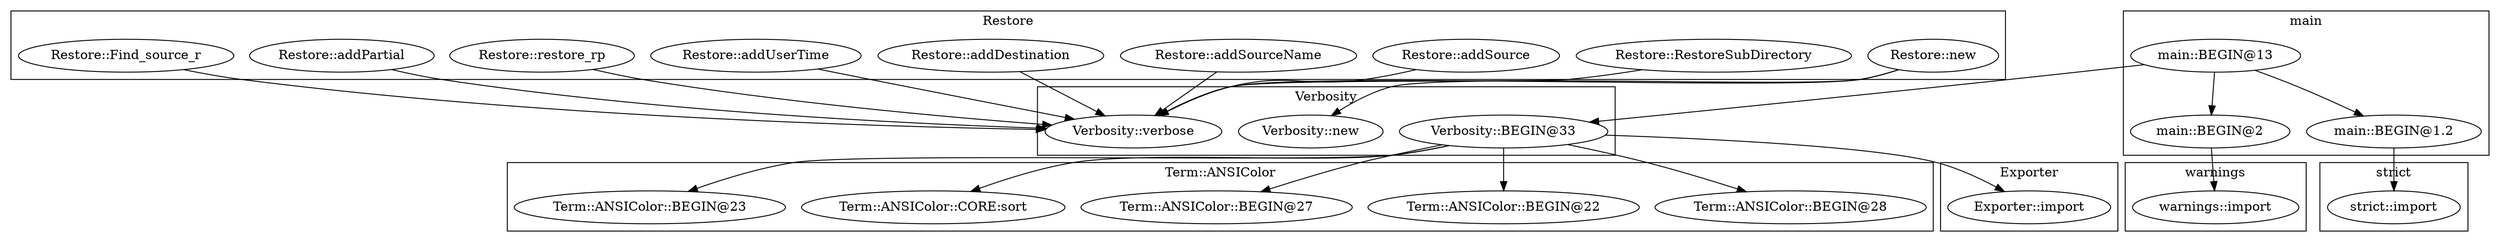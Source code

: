 digraph {
graph [overlap=false]
subgraph cluster_Restore {
	label="Restore";
	"Restore::new";
	"Restore::RestoreSubDirectory";
	"Restore::addSource";
	"Restore::addSourceName";
	"Restore::addDestination";
	"Restore::addUserTime";
	"Restore::restore_rp";
	"Restore::addPartial";
	"Restore::Find_source_r";
}
subgraph cluster_warnings {
	label="warnings";
	"warnings::import";
}
subgraph cluster_Term_ANSIColor {
	label="Term::ANSIColor";
	"Term::ANSIColor::BEGIN@28";
	"Term::ANSIColor::BEGIN@22";
	"Term::ANSIColor::BEGIN@27";
	"Term::ANSIColor::CORE:sort";
	"Term::ANSIColor::BEGIN@23";
}
subgraph cluster_Exporter {
	label="Exporter";
	"Exporter::import";
}
subgraph cluster_main {
	label="main";
	"main::BEGIN@2";
	"main::BEGIN@1.2";
	"main::BEGIN@13";
}
subgraph cluster_strict {
	label="strict";
	"strict::import";
}
subgraph cluster_Verbosity {
	label="Verbosity";
	"Verbosity::new";
	"Verbosity::BEGIN@33";
	"Verbosity::verbose";
}
"Verbosity::BEGIN@33" -> "Term::ANSIColor::BEGIN@22";
"Verbosity::BEGIN@33" -> "Term::ANSIColor::BEGIN@23";
"Verbosity::BEGIN@33" -> "Term::ANSIColor::CORE:sort";
"Verbosity::BEGIN@33" -> "Exporter::import";
"Verbosity::BEGIN@33" -> "Term::ANSIColor::BEGIN@28";
"main::BEGIN@13" -> "main::BEGIN@1.2";
"main::BEGIN@2" -> "warnings::import";
"main::BEGIN@13" -> "Verbosity::BEGIN@33";
"Restore::new" -> "Verbosity::new";
"main::BEGIN@13" -> "main::BEGIN@2";
"Verbosity::BEGIN@33" -> "Term::ANSIColor::BEGIN@27";
"Restore::new" -> "Verbosity::verbose";
"Restore::RestoreSubDirectory" -> "Verbosity::verbose";
"Restore::addSource" -> "Verbosity::verbose";
"Restore::addDestination" -> "Verbosity::verbose";
"Restore::addSourceName" -> "Verbosity::verbose";
"Restore::addUserTime" -> "Verbosity::verbose";
"Restore::restore_rp" -> "Verbosity::verbose";
"Restore::addPartial" -> "Verbosity::verbose";
"Restore::Find_source_r" -> "Verbosity::verbose";
"main::BEGIN@1.2" -> "strict::import";
}
